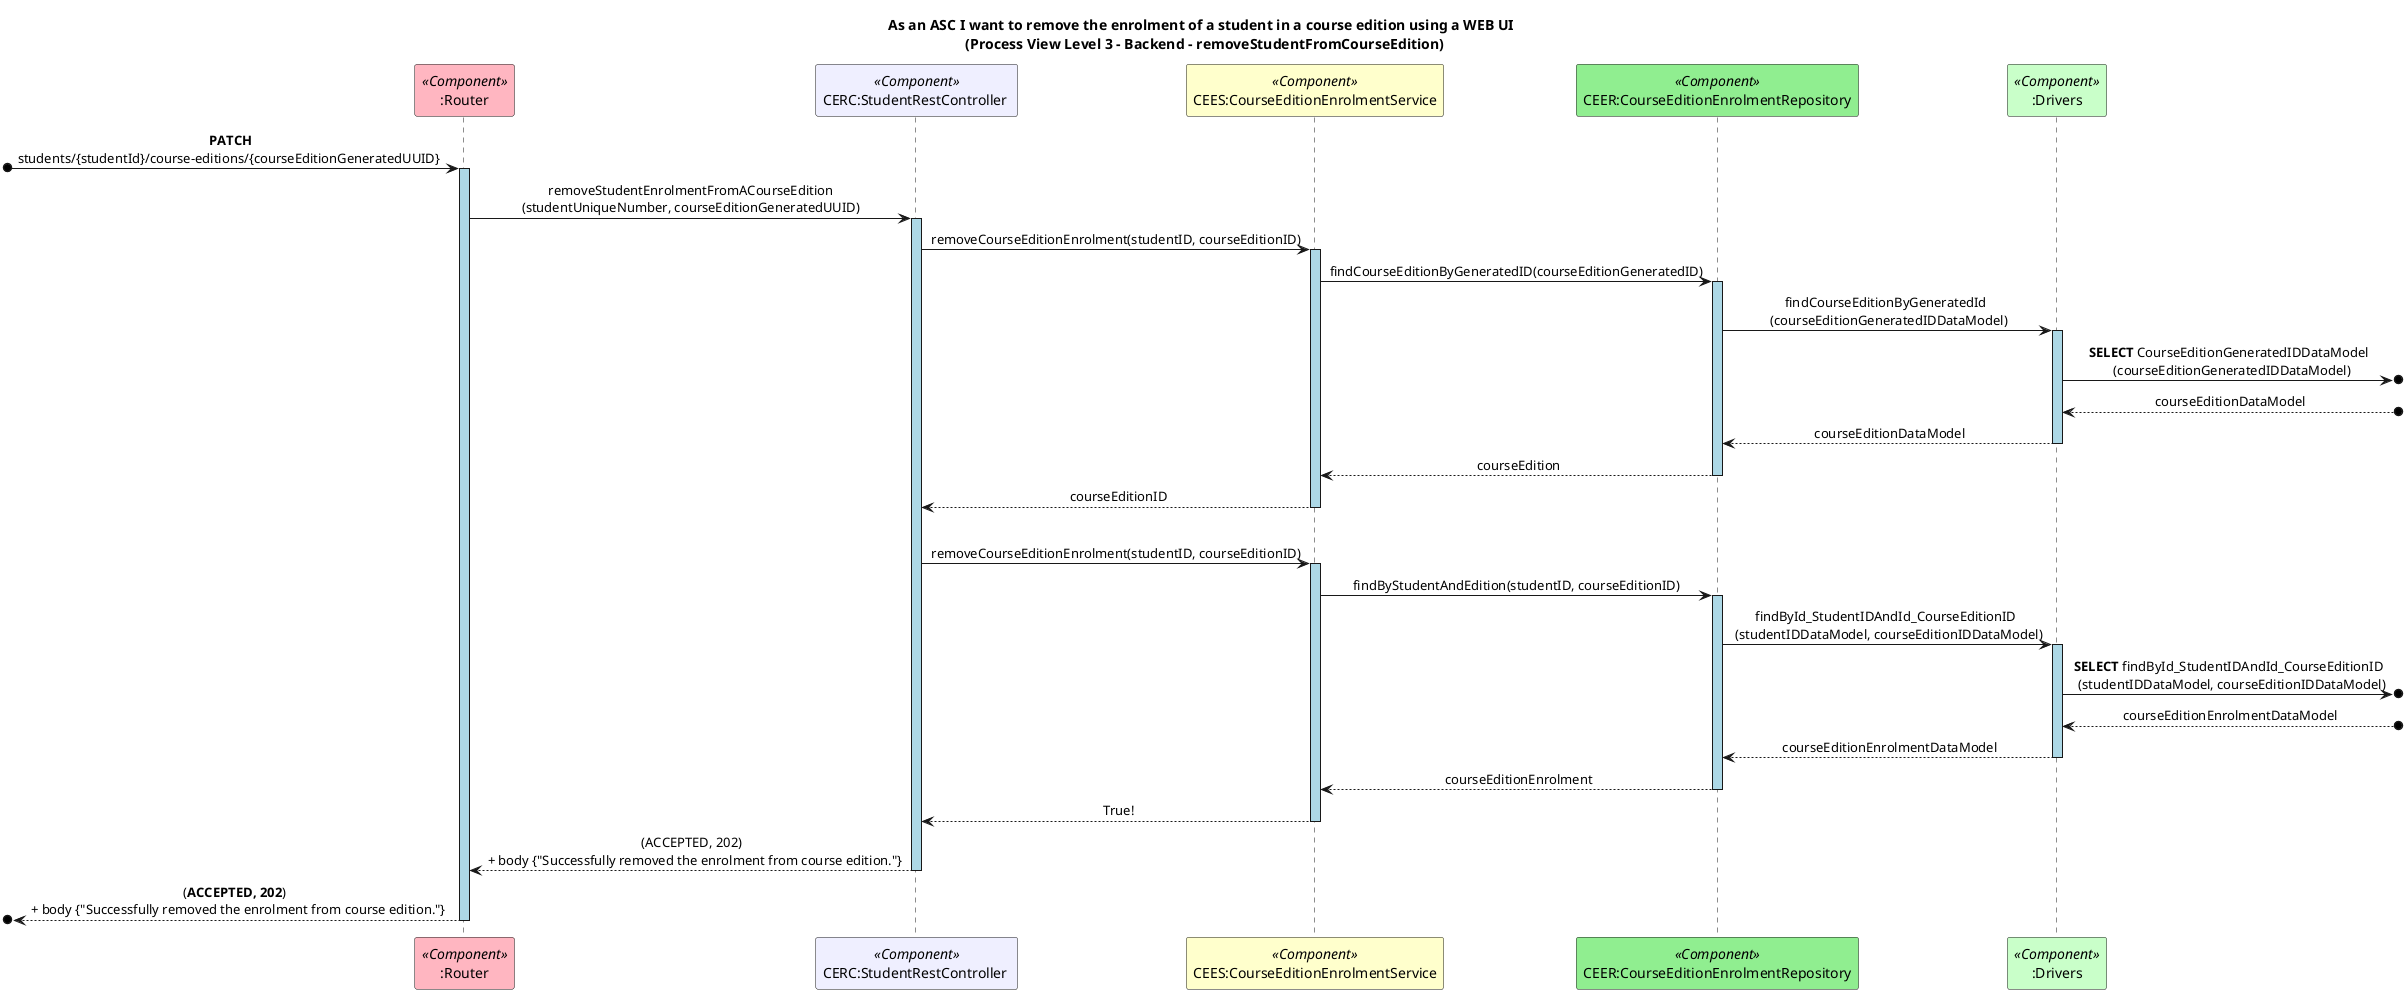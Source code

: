 @startuml

title As an ASC I want to remove the enrolment of a student in a course edition using a WEB UI \n (Process View Level 3 - Backend - removeStudentFromCourseEdition)


skinparam sequenceMessageAlign center
skinparam sequenceLifeLineBackgroundColor lightblue

participant ":Router" as RT <<Component>> #lightpink
participant "CERC:StudentRestController " as C <<Component>> #motivation
participant "CEES:CourseEditionEnrolmentService" as S <<Component>> #business
participant "CEER:CourseEditionEnrolmentRepository" as RP <<Component>> #lightgreen
participant ":Drivers" as D <<Component>> #technology

 [o-> RT ++: **PATCH**  \nstudents/{studentId}/course-editions/{courseEditionGeneratedUUID} \t
 RT -> C ++: removeStudentEnrolmentFromACourseEdition\n(studentUniqueNumber, courseEditionGeneratedUUID)
 C -> S ++: removeCourseEditionEnrolment(studentID, courseEditionID)
 S -> RP ++: findCourseEditionByGeneratedID(courseEditionGeneratedID)
 RP -> D ++: findCourseEditionByGeneratedId \n (courseEditionGeneratedIDDataModel)
 D ->o] : **SELECT** CourseEditionGeneratedIDDataModel \n (courseEditionGeneratedIDDataModel)

 D <--o]  : courseEditionDataModel
 D --> RP --: courseEditionDataModel
 RP --> S --: courseEdition
 S --> C --: courseEditionID
 |||
 C -> S ++ : removeCourseEditionEnrolment(studentID, courseEditionID)
 S -> RP ++ : findByStudentAndEdition(studentID, courseEditionID)
 RP -> D ++ : findById_StudentIDAndId_CourseEditionID \n (studentIDDataModel, courseEditionIDDataModel)
 D ->o] : **SELECT** findById_StudentIDAndId_CourseEditionID \n (studentIDDataModel, courseEditionIDDataModel)
 D <--o] : courseEditionEnrolmentDataModel
 D --> RP -- : courseEditionEnrolmentDataModel
 RP --> S -- : courseEditionEnrolment
 S --> C -- : True!
 C --> RT --: (ACCEPTED, 202) \n + body {"Successfully removed the enrolment from course edition."}
  [o<-- RT --: (**ACCEPTED, 202**) \n + body {"Successfully removed the enrolment from course edition."}
@enduml
